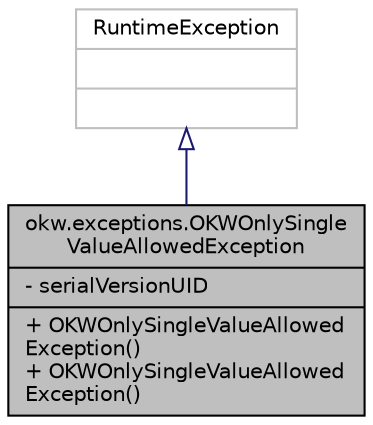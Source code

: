 digraph "okw.exceptions.OKWOnlySingleValueAllowedException"
{
 // INTERACTIVE_SVG=YES
 // LATEX_PDF_SIZE
  edge [fontname="Helvetica",fontsize="10",labelfontname="Helvetica",labelfontsize="10"];
  node [fontname="Helvetica",fontsize="10",shape=record];
  Node1 [label="{okw.exceptions.OKWOnlySingle\lValueAllowedException\n|- serialVersionUID\l|+ OKWOnlySingleValueAllowed\lException()\l+ OKWOnlySingleValueAllowed\lException()\l}",height=0.2,width=0.4,color="black", fillcolor="grey75", style="filled", fontcolor="black",tooltip="OKWOnlySingleValueAllowedException-Ausnahme wird ausgelöst, wenn nur Wert erlaubt ist."];
  Node2 -> Node1 [dir="back",color="midnightblue",fontsize="10",style="solid",arrowtail="onormal",fontname="Helvetica"];
  Node2 [label="{RuntimeException\n||}",height=0.2,width=0.4,color="grey75", fillcolor="white", style="filled",tooltip=" "];
}

